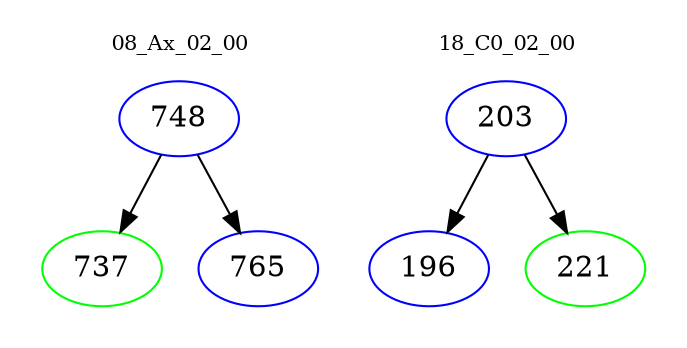 digraph{
subgraph cluster_0 {
color = white
label = "08_Ax_02_00";
fontsize=10;
T0_748 [label="748", color="blue"]
T0_748 -> T0_737 [color="black"]
T0_737 [label="737", color="green"]
T0_748 -> T0_765 [color="black"]
T0_765 [label="765", color="blue"]
}
subgraph cluster_1 {
color = white
label = "18_C0_02_00";
fontsize=10;
T1_203 [label="203", color="blue"]
T1_203 -> T1_196 [color="black"]
T1_196 [label="196", color="blue"]
T1_203 -> T1_221 [color="black"]
T1_221 [label="221", color="green"]
}
}
